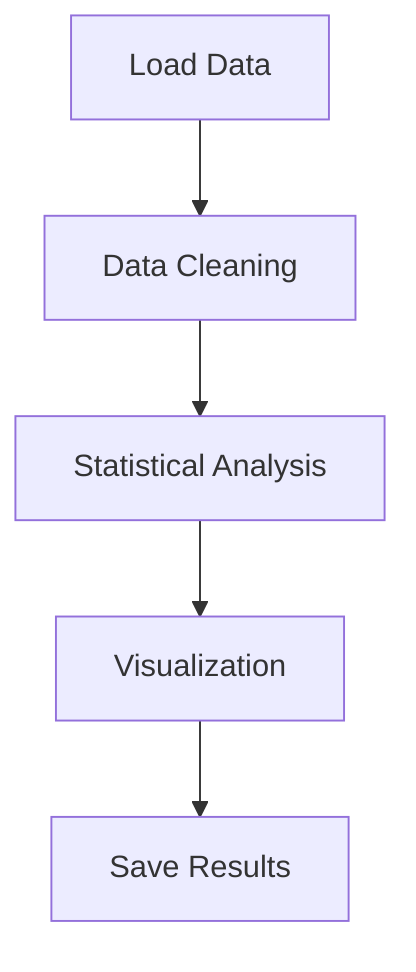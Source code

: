 graph TD;
    A["Load Data"] --> B["Data Cleaning"];
    B --> C["Statistical Analysis"];
    C --> D["Visualization"];
    D --> E["Save Results"];